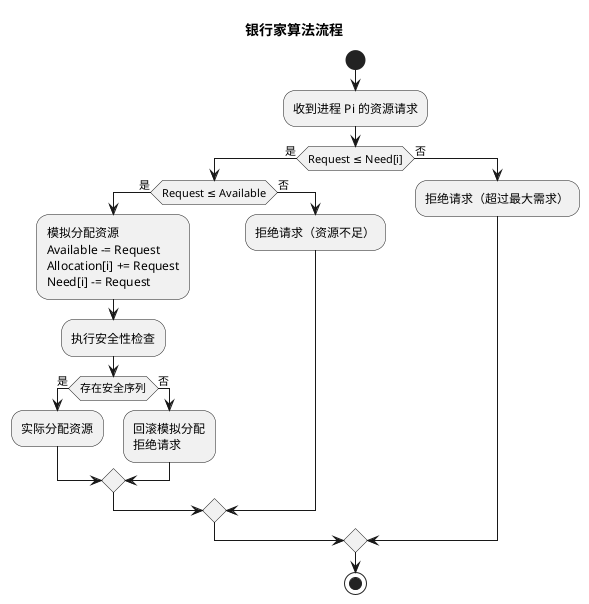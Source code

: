 @startuml
title 银行家算法流程
skinparam backgroundColor transparent

start
:收到进程 Pi 的资源请求;
if (Request ≤ Need[i]) then (是)
  if (Request ≤ Available) then (是)
    :模拟分配资源\nAvailable -= Request\nAllocation[i] += Request\nNeed[i] -= Request;
    :执行安全性检查;
    if (存在安全序列) then (是)
      :实际分配资源;
    else (否)
      :回滚模拟分配\n拒绝请求;
    endif
  else (否)
    :拒绝请求（资源不足）;
  endif
else (否)
  :拒绝请求（超过最大需求）;
endif
stop
@enduml